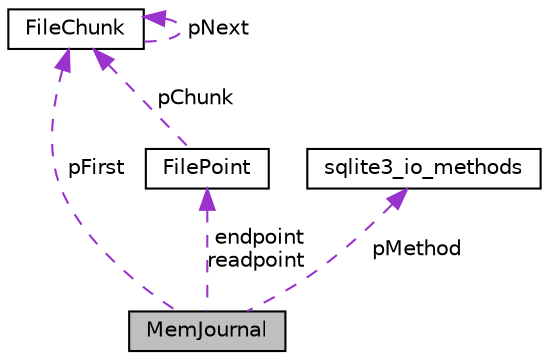 digraph G
{
 // INTERACTIVE_SVG=YES
  edge [fontname="Helvetica",fontsize="10",labelfontname="Helvetica",labelfontsize="10"];
  node [fontname="Helvetica",fontsize="10",shape=record];
  Node1 [label="MemJournal",height=0.2,width=0.4,color="black", fillcolor="grey75", style="filled" fontcolor="black"];
  Node2 -> Node1 [dir="back",color="darkorchid3",fontsize="10",style="dashed",label=" endpoint\nreadpoint" ,fontname="Helvetica"];
  Node2 [label="FilePoint",height=0.2,width=0.4,color="black", fillcolor="white", style="filled",URL="$d1/d82/struct_file_point.html"];
  Node3 -> Node2 [dir="back",color="darkorchid3",fontsize="10",style="dashed",label=" pChunk" ,fontname="Helvetica"];
  Node3 [label="FileChunk",height=0.2,width=0.4,color="black", fillcolor="white", style="filled",URL="$de/d53/struct_file_chunk.html"];
  Node3 -> Node3 [dir="back",color="darkorchid3",fontsize="10",style="dashed",label=" pNext" ,fontname="Helvetica"];
  Node3 -> Node1 [dir="back",color="darkorchid3",fontsize="10",style="dashed",label=" pFirst" ,fontname="Helvetica"];
  Node4 -> Node1 [dir="back",color="darkorchid3",fontsize="10",style="dashed",label=" pMethod" ,fontname="Helvetica"];
  Node4 [label="sqlite3_io_methods",height=0.2,width=0.4,color="black", fillcolor="white", style="filled",URL="$d9/df3/structsqlite3__io__methods.html"];
}
